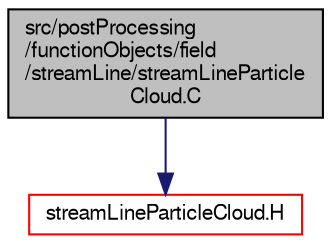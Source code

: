 digraph "src/postProcessing/functionObjects/field/streamLine/streamLineParticleCloud.C"
{
  bgcolor="transparent";
  edge [fontname="FreeSans",fontsize="10",labelfontname="FreeSans",labelfontsize="10"];
  node [fontname="FreeSans",fontsize="10",shape=record];
  Node1 [label="src/postProcessing\l/functionObjects/field\l/streamLine/streamLineParticle\lCloud.C",height=0.2,width=0.4,color="black", fillcolor="grey75", style="filled" fontcolor="black"];
  Node1 -> Node2 [color="midnightblue",fontsize="10",style="solid",fontname="FreeSans"];
  Node2 [label="streamLineParticleCloud.H",height=0.2,width=0.4,color="red",URL="$a08791.html"];
}
